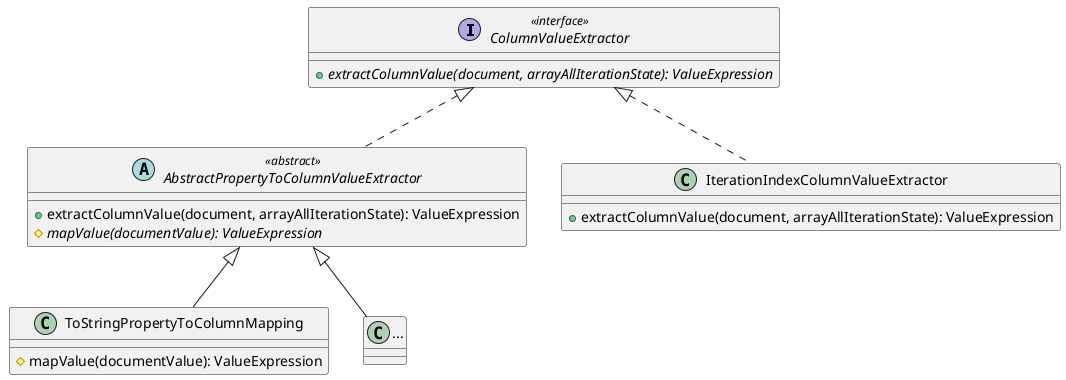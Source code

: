 @startuml

interface  ColumnValueExtractor <<interface>> {
+ {abstract} extractColumnValue(document, arrayAllIterationState): ValueExpression
}

abstract class AbstractPropertyToColumnValueExtractor <<abstract>>{
+ extractColumnValue(document, arrayAllIterationState): ValueExpression
# {abstract} mapValue(documentValue): ValueExpression
}

class IterationIndexColumnValueExtractor{
+ extractColumnValue(document, arrayAllIterationState): ValueExpression
}

class ToStringPropertyToColumnMapping{
#mapValue(documentValue): ValueExpression
}

class "..." as more{
}


ColumnValueExtractor <|.. AbstractPropertyToColumnValueExtractor
ColumnValueExtractor <|.. IterationIndexColumnValueExtractor
AbstractPropertyToColumnValueExtractor <|-- ToStringPropertyToColumnMapping
AbstractPropertyToColumnValueExtractor <|-- more
@enduml
